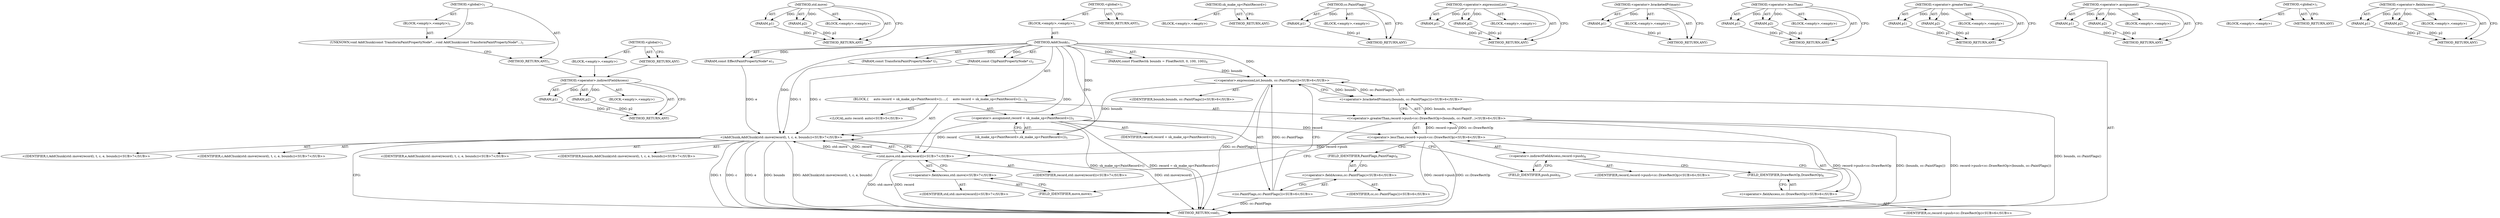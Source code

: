 digraph "&lt;global&gt;" {
vulnerable_88 [label=<(METHOD,&lt;operator&gt;.indirectFieldAccess)>];
vulnerable_89 [label=<(PARAM,p1)>];
vulnerable_90 [label=<(PARAM,p2)>];
vulnerable_91 [label=<(BLOCK,&lt;empty&gt;,&lt;empty&gt;)>];
vulnerable_92 [label=<(METHOD_RETURN,ANY)>];
vulnerable_111 [label=<(METHOD,std.move)>];
vulnerable_112 [label=<(PARAM,p1)>];
vulnerable_113 [label=<(PARAM,p2)>];
vulnerable_114 [label=<(BLOCK,&lt;empty&gt;,&lt;empty&gt;)>];
vulnerable_115 [label=<(METHOD_RETURN,ANY)>];
vulnerable_6 [label=<(METHOD,&lt;global&gt;)<SUB>1</SUB>>];
vulnerable_7 [label=<(BLOCK,&lt;empty&gt;,&lt;empty&gt;)<SUB>1</SUB>>];
vulnerable_8 [label=<(METHOD,AddChunk)<SUB>1</SUB>>];
vulnerable_9 [label=<(PARAM,const TransformPaintPropertyNode* t)<SUB>1</SUB>>];
vulnerable_10 [label=<(PARAM,const ClipPaintPropertyNode* c)<SUB>2</SUB>>];
vulnerable_11 [label=<(PARAM,const EffectPaintPropertyNode* e)<SUB>3</SUB>>];
vulnerable_12 [label=<(PARAM,const FloatRect&amp; bounds = FloatRect(0, 0, 100, 100))<SUB>4</SUB>>];
vulnerable_13 [label=<(BLOCK,{
     auto record = sk_make_sp&lt;PaintRecord&gt;();...,{
     auto record = sk_make_sp&lt;PaintRecord&gt;();...)<SUB>4</SUB>>];
vulnerable_14 [label="<(LOCAL,auto record: auto)<SUB>5</SUB>>"];
vulnerable_15 [label=<(&lt;operator&gt;.assignment,record = sk_make_sp&lt;PaintRecord&gt;())<SUB>5</SUB>>];
vulnerable_16 [label=<(IDENTIFIER,record,record = sk_make_sp&lt;PaintRecord&gt;())<SUB>5</SUB>>];
vulnerable_17 [label=<(sk_make_sp&lt;PaintRecord&gt;,sk_make_sp&lt;PaintRecord&gt;())<SUB>5</SUB>>];
vulnerable_18 [label="<(&lt;operator&gt;.greaterThan,record-&gt;push&lt;cc::DrawRectOp&gt;(bounds, cc::PaintF...)<SUB>6</SUB>>"];
vulnerable_19 [label="<(&lt;operator&gt;.lessThan,record-&gt;push&lt;cc::DrawRectOp)<SUB>6</SUB>>"];
vulnerable_20 [label=<(&lt;operator&gt;.indirectFieldAccess,record-&gt;push)<SUB>6</SUB>>];
vulnerable_21 [label="<(IDENTIFIER,record,record-&gt;push&lt;cc::DrawRectOp)<SUB>6</SUB>>"];
vulnerable_22 [label=<(FIELD_IDENTIFIER,push,push)<SUB>6</SUB>>];
vulnerable_23 [label="<(&lt;operator&gt;.fieldAccess,cc::DrawRectOp)<SUB>6</SUB>>"];
vulnerable_24 [label="<(IDENTIFIER,cc,record-&gt;push&lt;cc::DrawRectOp)<SUB>6</SUB>>"];
vulnerable_25 [label=<(FIELD_IDENTIFIER,DrawRectOp,DrawRectOp)<SUB>6</SUB>>];
vulnerable_26 [label="<(&lt;operator&gt;.bracketedPrimary,(bounds, cc::PaintFlags()))<SUB>6</SUB>>"];
vulnerable_27 [label="<(&lt;operator&gt;.expressionList,bounds, cc::PaintFlags())<SUB>6</SUB>>"];
vulnerable_28 [label="<(IDENTIFIER,bounds,bounds, cc::PaintFlags())<SUB>6</SUB>>"];
vulnerable_29 [label="<(cc.PaintFlags,cc::PaintFlags())<SUB>6</SUB>>"];
vulnerable_30 [label="<(&lt;operator&gt;.fieldAccess,cc::PaintFlags)<SUB>6</SUB>>"];
vulnerable_31 [label="<(IDENTIFIER,cc,cc::PaintFlags())<SUB>6</SUB>>"];
vulnerable_32 [label=<(FIELD_IDENTIFIER,PaintFlags,PaintFlags)<SUB>6</SUB>>];
vulnerable_33 [label="<(AddChunk,AddChunk(std::move(record), t, c, e, bounds))<SUB>7</SUB>>"];
vulnerable_34 [label="<(std.move,std::move(record))<SUB>7</SUB>>"];
vulnerable_35 [label="<(&lt;operator&gt;.fieldAccess,std::move)<SUB>7</SUB>>"];
vulnerable_36 [label="<(IDENTIFIER,std,std::move(record))<SUB>7</SUB>>"];
vulnerable_37 [label=<(FIELD_IDENTIFIER,move,move)<SUB>7</SUB>>];
vulnerable_38 [label="<(IDENTIFIER,record,std::move(record))<SUB>7</SUB>>"];
vulnerable_39 [label="<(IDENTIFIER,t,AddChunk(std::move(record), t, c, e, bounds))<SUB>7</SUB>>"];
vulnerable_40 [label="<(IDENTIFIER,c,AddChunk(std::move(record), t, c, e, bounds))<SUB>7</SUB>>"];
vulnerable_41 [label="<(IDENTIFIER,e,AddChunk(std::move(record), t, c, e, bounds))<SUB>7</SUB>>"];
vulnerable_42 [label="<(IDENTIFIER,bounds,AddChunk(std::move(record), t, c, e, bounds))<SUB>7</SUB>>"];
vulnerable_43 [label=<(METHOD_RETURN,void)<SUB>1</SUB>>];
vulnerable_45 [label=<(METHOD_RETURN,ANY)<SUB>1</SUB>>];
vulnerable_75 [label=<(METHOD,sk_make_sp&lt;PaintRecord&gt;)>];
vulnerable_76 [label=<(BLOCK,&lt;empty&gt;,&lt;empty&gt;)>];
vulnerable_77 [label=<(METHOD_RETURN,ANY)>];
vulnerable_107 [label=<(METHOD,cc.PaintFlags)>];
vulnerable_108 [label=<(PARAM,p1)>];
vulnerable_109 [label=<(BLOCK,&lt;empty&gt;,&lt;empty&gt;)>];
vulnerable_110 [label=<(METHOD_RETURN,ANY)>];
vulnerable_102 [label=<(METHOD,&lt;operator&gt;.expressionList)>];
vulnerable_103 [label=<(PARAM,p1)>];
vulnerable_104 [label=<(PARAM,p2)>];
vulnerable_105 [label=<(BLOCK,&lt;empty&gt;,&lt;empty&gt;)>];
vulnerable_106 [label=<(METHOD_RETURN,ANY)>];
vulnerable_98 [label=<(METHOD,&lt;operator&gt;.bracketedPrimary)>];
vulnerable_99 [label=<(PARAM,p1)>];
vulnerable_100 [label=<(BLOCK,&lt;empty&gt;,&lt;empty&gt;)>];
vulnerable_101 [label=<(METHOD_RETURN,ANY)>];
vulnerable_83 [label=<(METHOD,&lt;operator&gt;.lessThan)>];
vulnerable_84 [label=<(PARAM,p1)>];
vulnerable_85 [label=<(PARAM,p2)>];
vulnerable_86 [label=<(BLOCK,&lt;empty&gt;,&lt;empty&gt;)>];
vulnerable_87 [label=<(METHOD_RETURN,ANY)>];
vulnerable_78 [label=<(METHOD,&lt;operator&gt;.greaterThan)>];
vulnerable_79 [label=<(PARAM,p1)>];
vulnerable_80 [label=<(PARAM,p2)>];
vulnerable_81 [label=<(BLOCK,&lt;empty&gt;,&lt;empty&gt;)>];
vulnerable_82 [label=<(METHOD_RETURN,ANY)>];
vulnerable_70 [label=<(METHOD,&lt;operator&gt;.assignment)>];
vulnerable_71 [label=<(PARAM,p1)>];
vulnerable_72 [label=<(PARAM,p2)>];
vulnerable_73 [label=<(BLOCK,&lt;empty&gt;,&lt;empty&gt;)>];
vulnerable_74 [label=<(METHOD_RETURN,ANY)>];
vulnerable_64 [label=<(METHOD,&lt;global&gt;)<SUB>1</SUB>>];
vulnerable_65 [label=<(BLOCK,&lt;empty&gt;,&lt;empty&gt;)>];
vulnerable_66 [label=<(METHOD_RETURN,ANY)>];
vulnerable_93 [label=<(METHOD,&lt;operator&gt;.fieldAccess)>];
vulnerable_94 [label=<(PARAM,p1)>];
vulnerable_95 [label=<(PARAM,p2)>];
vulnerable_96 [label=<(BLOCK,&lt;empty&gt;,&lt;empty&gt;)>];
vulnerable_97 [label=<(METHOD_RETURN,ANY)>];
fixed_6 [label=<(METHOD,&lt;global&gt;)<SUB>1</SUB>>];
fixed_7 [label=<(BLOCK,&lt;empty&gt;,&lt;empty&gt;)<SUB>1</SUB>>];
fixed_8 [label=<(UNKNOWN,void AddChunk(const TransformPaintPropertyNode*...,void AddChunk(const TransformPaintPropertyNode*...)<SUB>1</SUB>>];
fixed_9 [label=<(METHOD_RETURN,ANY)<SUB>1</SUB>>];
fixed_14 [label=<(METHOD,&lt;global&gt;)<SUB>1</SUB>>];
fixed_15 [label=<(BLOCK,&lt;empty&gt;,&lt;empty&gt;)>];
fixed_16 [label=<(METHOD_RETURN,ANY)>];
vulnerable_88 -> vulnerable_89  [key=0, label="AST: "];
vulnerable_88 -> vulnerable_89  [key=1, label="DDG: "];
vulnerable_88 -> vulnerable_91  [key=0, label="AST: "];
vulnerable_88 -> vulnerable_90  [key=0, label="AST: "];
vulnerable_88 -> vulnerable_90  [key=1, label="DDG: "];
vulnerable_88 -> vulnerable_92  [key=0, label="AST: "];
vulnerable_88 -> vulnerable_92  [key=1, label="CFG: "];
vulnerable_89 -> vulnerable_92  [key=0, label="DDG: p1"];
vulnerable_90 -> vulnerable_92  [key=0, label="DDG: p2"];
vulnerable_111 -> vulnerable_112  [key=0, label="AST: "];
vulnerable_111 -> vulnerable_112  [key=1, label="DDG: "];
vulnerable_111 -> vulnerable_114  [key=0, label="AST: "];
vulnerable_111 -> vulnerable_113  [key=0, label="AST: "];
vulnerable_111 -> vulnerable_113  [key=1, label="DDG: "];
vulnerable_111 -> vulnerable_115  [key=0, label="AST: "];
vulnerable_111 -> vulnerable_115  [key=1, label="CFG: "];
vulnerable_112 -> vulnerable_115  [key=0, label="DDG: p1"];
vulnerable_113 -> vulnerable_115  [key=0, label="DDG: p2"];
vulnerable_6 -> vulnerable_7  [key=0, label="AST: "];
vulnerable_6 -> vulnerable_45  [key=0, label="AST: "];
vulnerable_6 -> vulnerable_45  [key=1, label="CFG: "];
vulnerable_7 -> vulnerable_8  [key=0, label="AST: "];
vulnerable_8 -> vulnerable_9  [key=0, label="AST: "];
vulnerable_8 -> vulnerable_9  [key=1, label="DDG: "];
vulnerable_8 -> vulnerable_10  [key=0, label="AST: "];
vulnerable_8 -> vulnerable_10  [key=1, label="DDG: "];
vulnerable_8 -> vulnerable_11  [key=0, label="AST: "];
vulnerable_8 -> vulnerable_11  [key=1, label="DDG: "];
vulnerable_8 -> vulnerable_12  [key=0, label="AST: "];
vulnerable_8 -> vulnerable_12  [key=1, label="DDG: "];
vulnerable_8 -> vulnerable_13  [key=0, label="AST: "];
vulnerable_8 -> vulnerable_43  [key=0, label="AST: "];
vulnerable_8 -> vulnerable_17  [key=0, label="CFG: "];
vulnerable_8 -> vulnerable_15  [key=0, label="DDG: "];
vulnerable_8 -> vulnerable_33  [key=0, label="DDG: "];
vulnerable_8 -> vulnerable_34  [key=0, label="DDG: "];
vulnerable_8 -> vulnerable_27  [key=0, label="DDG: "];
vulnerable_9 -> vulnerable_33  [key=0, label="DDG: t"];
vulnerable_10 -> vulnerable_33  [key=0, label="DDG: c"];
vulnerable_11 -> vulnerable_33  [key=0, label="DDG: e"];
vulnerable_12 -> vulnerable_27  [key=0, label="DDG: bounds"];
vulnerable_13 -> vulnerable_14  [key=0, label="AST: "];
vulnerable_13 -> vulnerable_15  [key=0, label="AST: "];
vulnerable_13 -> vulnerable_18  [key=0, label="AST: "];
vulnerable_13 -> vulnerable_33  [key=0, label="AST: "];
vulnerable_15 -> vulnerable_16  [key=0, label="AST: "];
vulnerable_15 -> vulnerable_17  [key=0, label="AST: "];
vulnerable_15 -> vulnerable_22  [key=0, label="CFG: "];
vulnerable_15 -> vulnerable_43  [key=0, label="DDG: sk_make_sp&lt;PaintRecord&gt;()"];
vulnerable_15 -> vulnerable_43  [key=1, label="DDG: record = sk_make_sp&lt;PaintRecord&gt;()"];
vulnerable_15 -> vulnerable_19  [key=0, label="DDG: record"];
vulnerable_15 -> vulnerable_34  [key=0, label="DDG: record"];
vulnerable_17 -> vulnerable_15  [key=0, label="CFG: "];
vulnerable_18 -> vulnerable_19  [key=0, label="AST: "];
vulnerable_18 -> vulnerable_26  [key=0, label="AST: "];
vulnerable_18 -> vulnerable_37  [key=0, label="CFG: "];
vulnerable_18 -> vulnerable_43  [key=0, label="DDG: record-&gt;push&lt;cc::DrawRectOp"];
vulnerable_18 -> vulnerable_43  [key=1, label="DDG: (bounds, cc::PaintFlags())"];
vulnerable_18 -> vulnerable_43  [key=2, label="DDG: record-&gt;push&lt;cc::DrawRectOp&gt;(bounds, cc::PaintFlags())"];
vulnerable_19 -> vulnerable_20  [key=0, label="AST: "];
vulnerable_19 -> vulnerable_23  [key=0, label="AST: "];
vulnerable_19 -> vulnerable_32  [key=0, label="CFG: "];
vulnerable_19 -> vulnerable_43  [key=0, label="DDG: record-&gt;push"];
vulnerable_19 -> vulnerable_43  [key=1, label="DDG: cc::DrawRectOp"];
vulnerable_19 -> vulnerable_18  [key=0, label="DDG: record-&gt;push"];
vulnerable_19 -> vulnerable_18  [key=1, label="DDG: cc::DrawRectOp"];
vulnerable_19 -> vulnerable_34  [key=0, label="DDG: record-&gt;push"];
vulnerable_20 -> vulnerable_21  [key=0, label="AST: "];
vulnerable_20 -> vulnerable_22  [key=0, label="AST: "];
vulnerable_20 -> vulnerable_25  [key=0, label="CFG: "];
vulnerable_22 -> vulnerable_20  [key=0, label="CFG: "];
vulnerable_23 -> vulnerable_24  [key=0, label="AST: "];
vulnerable_23 -> vulnerable_25  [key=0, label="AST: "];
vulnerable_23 -> vulnerable_19  [key=0, label="CFG: "];
vulnerable_25 -> vulnerable_23  [key=0, label="CFG: "];
vulnerable_26 -> vulnerable_27  [key=0, label="AST: "];
vulnerable_26 -> vulnerable_18  [key=0, label="CFG: "];
vulnerable_26 -> vulnerable_18  [key=1, label="DDG: bounds, cc::PaintFlags()"];
vulnerable_26 -> vulnerable_43  [key=0, label="DDG: bounds, cc::PaintFlags()"];
vulnerable_27 -> vulnerable_28  [key=0, label="AST: "];
vulnerable_27 -> vulnerable_29  [key=0, label="AST: "];
vulnerable_27 -> vulnerable_26  [key=0, label="CFG: "];
vulnerable_27 -> vulnerable_26  [key=1, label="DDG: bounds"];
vulnerable_27 -> vulnerable_26  [key=2, label="DDG: cc::PaintFlags()"];
vulnerable_27 -> vulnerable_43  [key=0, label="DDG: cc::PaintFlags()"];
vulnerable_27 -> vulnerable_33  [key=0, label="DDG: bounds"];
vulnerable_29 -> vulnerable_30  [key=0, label="AST: "];
vulnerable_29 -> vulnerable_27  [key=0, label="CFG: "];
vulnerable_29 -> vulnerable_27  [key=1, label="DDG: cc::PaintFlags"];
vulnerable_29 -> vulnerable_43  [key=0, label="DDG: cc::PaintFlags"];
vulnerable_30 -> vulnerable_31  [key=0, label="AST: "];
vulnerable_30 -> vulnerable_32  [key=0, label="AST: "];
vulnerable_30 -> vulnerable_29  [key=0, label="CFG: "];
vulnerable_32 -> vulnerable_30  [key=0, label="CFG: "];
vulnerable_33 -> vulnerable_34  [key=0, label="AST: "];
vulnerable_33 -> vulnerable_39  [key=0, label="AST: "];
vulnerable_33 -> vulnerable_40  [key=0, label="AST: "];
vulnerable_33 -> vulnerable_41  [key=0, label="AST: "];
vulnerable_33 -> vulnerable_42  [key=0, label="AST: "];
vulnerable_33 -> vulnerable_43  [key=0, label="CFG: "];
vulnerable_33 -> vulnerable_43  [key=1, label="DDG: std::move(record)"];
vulnerable_33 -> vulnerable_43  [key=2, label="DDG: t"];
vulnerable_33 -> vulnerable_43  [key=3, label="DDG: c"];
vulnerable_33 -> vulnerable_43  [key=4, label="DDG: e"];
vulnerable_33 -> vulnerable_43  [key=5, label="DDG: bounds"];
vulnerable_33 -> vulnerable_43  [key=6, label="DDG: AddChunk(std::move(record), t, c, e, bounds)"];
vulnerable_34 -> vulnerable_35  [key=0, label="AST: "];
vulnerable_34 -> vulnerable_38  [key=0, label="AST: "];
vulnerable_34 -> vulnerable_33  [key=0, label="CFG: "];
vulnerable_34 -> vulnerable_33  [key=1, label="DDG: std::move"];
vulnerable_34 -> vulnerable_33  [key=2, label="DDG: record"];
vulnerable_34 -> vulnerable_43  [key=0, label="DDG: std::move"];
vulnerable_34 -> vulnerable_43  [key=1, label="DDG: record"];
vulnerable_35 -> vulnerable_36  [key=0, label="AST: "];
vulnerable_35 -> vulnerable_37  [key=0, label="AST: "];
vulnerable_35 -> vulnerable_34  [key=0, label="CFG: "];
vulnerable_37 -> vulnerable_35  [key=0, label="CFG: "];
vulnerable_75 -> vulnerable_76  [key=0, label="AST: "];
vulnerable_75 -> vulnerable_77  [key=0, label="AST: "];
vulnerable_75 -> vulnerable_77  [key=1, label="CFG: "];
vulnerable_107 -> vulnerable_108  [key=0, label="AST: "];
vulnerable_107 -> vulnerable_108  [key=1, label="DDG: "];
vulnerable_107 -> vulnerable_109  [key=0, label="AST: "];
vulnerable_107 -> vulnerable_110  [key=0, label="AST: "];
vulnerable_107 -> vulnerable_110  [key=1, label="CFG: "];
vulnerable_108 -> vulnerable_110  [key=0, label="DDG: p1"];
vulnerable_102 -> vulnerable_103  [key=0, label="AST: "];
vulnerable_102 -> vulnerable_103  [key=1, label="DDG: "];
vulnerable_102 -> vulnerable_105  [key=0, label="AST: "];
vulnerable_102 -> vulnerable_104  [key=0, label="AST: "];
vulnerable_102 -> vulnerable_104  [key=1, label="DDG: "];
vulnerable_102 -> vulnerable_106  [key=0, label="AST: "];
vulnerable_102 -> vulnerable_106  [key=1, label="CFG: "];
vulnerable_103 -> vulnerable_106  [key=0, label="DDG: p1"];
vulnerable_104 -> vulnerable_106  [key=0, label="DDG: p2"];
vulnerable_98 -> vulnerable_99  [key=0, label="AST: "];
vulnerable_98 -> vulnerable_99  [key=1, label="DDG: "];
vulnerable_98 -> vulnerable_100  [key=0, label="AST: "];
vulnerable_98 -> vulnerable_101  [key=0, label="AST: "];
vulnerable_98 -> vulnerable_101  [key=1, label="CFG: "];
vulnerable_99 -> vulnerable_101  [key=0, label="DDG: p1"];
vulnerable_83 -> vulnerable_84  [key=0, label="AST: "];
vulnerable_83 -> vulnerable_84  [key=1, label="DDG: "];
vulnerable_83 -> vulnerable_86  [key=0, label="AST: "];
vulnerable_83 -> vulnerable_85  [key=0, label="AST: "];
vulnerable_83 -> vulnerable_85  [key=1, label="DDG: "];
vulnerable_83 -> vulnerable_87  [key=0, label="AST: "];
vulnerable_83 -> vulnerable_87  [key=1, label="CFG: "];
vulnerable_84 -> vulnerable_87  [key=0, label="DDG: p1"];
vulnerable_85 -> vulnerable_87  [key=0, label="DDG: p2"];
vulnerable_78 -> vulnerable_79  [key=0, label="AST: "];
vulnerable_78 -> vulnerable_79  [key=1, label="DDG: "];
vulnerable_78 -> vulnerable_81  [key=0, label="AST: "];
vulnerable_78 -> vulnerable_80  [key=0, label="AST: "];
vulnerable_78 -> vulnerable_80  [key=1, label="DDG: "];
vulnerable_78 -> vulnerable_82  [key=0, label="AST: "];
vulnerable_78 -> vulnerable_82  [key=1, label="CFG: "];
vulnerable_79 -> vulnerable_82  [key=0, label="DDG: p1"];
vulnerable_80 -> vulnerable_82  [key=0, label="DDG: p2"];
vulnerable_70 -> vulnerable_71  [key=0, label="AST: "];
vulnerable_70 -> vulnerable_71  [key=1, label="DDG: "];
vulnerable_70 -> vulnerable_73  [key=0, label="AST: "];
vulnerable_70 -> vulnerable_72  [key=0, label="AST: "];
vulnerable_70 -> vulnerable_72  [key=1, label="DDG: "];
vulnerable_70 -> vulnerable_74  [key=0, label="AST: "];
vulnerable_70 -> vulnerable_74  [key=1, label="CFG: "];
vulnerable_71 -> vulnerable_74  [key=0, label="DDG: p1"];
vulnerable_72 -> vulnerable_74  [key=0, label="DDG: p2"];
vulnerable_64 -> vulnerable_65  [key=0, label="AST: "];
vulnerable_64 -> vulnerable_66  [key=0, label="AST: "];
vulnerable_64 -> vulnerable_66  [key=1, label="CFG: "];
vulnerable_93 -> vulnerable_94  [key=0, label="AST: "];
vulnerable_93 -> vulnerable_94  [key=1, label="DDG: "];
vulnerable_93 -> vulnerable_96  [key=0, label="AST: "];
vulnerable_93 -> vulnerable_95  [key=0, label="AST: "];
vulnerable_93 -> vulnerable_95  [key=1, label="DDG: "];
vulnerable_93 -> vulnerable_97  [key=0, label="AST: "];
vulnerable_93 -> vulnerable_97  [key=1, label="CFG: "];
vulnerable_94 -> vulnerable_97  [key=0, label="DDG: p1"];
vulnerable_95 -> vulnerable_97  [key=0, label="DDG: p2"];
fixed_6 -> fixed_7  [key=0, label="AST: "];
fixed_6 -> fixed_9  [key=0, label="AST: "];
fixed_6 -> fixed_8  [key=0, label="CFG: "];
fixed_7 -> fixed_8  [key=0, label="AST: "];
fixed_8 -> fixed_9  [key=0, label="CFG: "];
fixed_9 -> vulnerable_88  [key=0];
fixed_14 -> fixed_15  [key=0, label="AST: "];
fixed_14 -> fixed_16  [key=0, label="AST: "];
fixed_14 -> fixed_16  [key=1, label="CFG: "];
fixed_15 -> vulnerable_88  [key=0];
fixed_16 -> vulnerable_88  [key=0];
}
